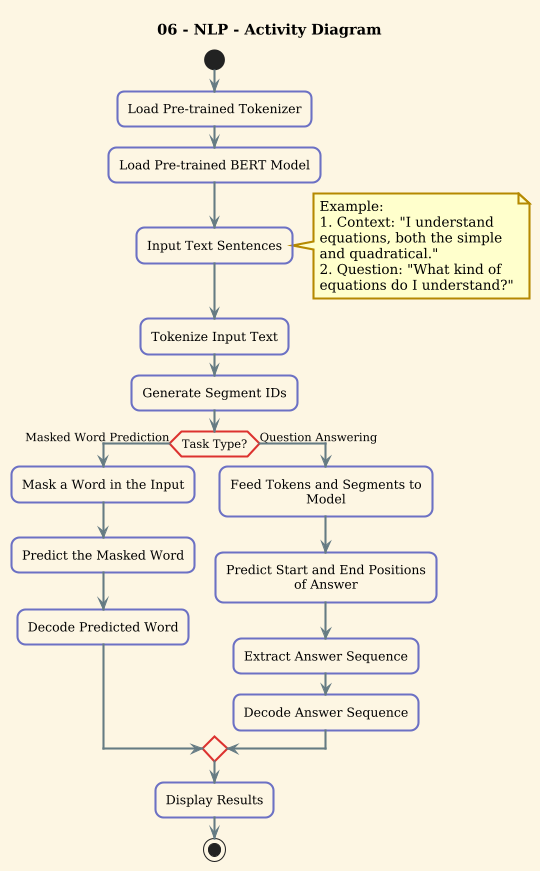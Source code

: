 @startuml  06_activity
title 06 - NLP - Activity Diagram
!theme sunlust

start

:Load Pre-trained Tokenizer;
:Load Pre-trained BERT Model;

:Input Text Sentences;
note right
Example:
1. Context: "I understand equations, both the simple and quadratical."
2. Question: "What kind of equations do I understand?"
end note

:Tokenize Input Text;
:Generate Segment IDs;

if (Task Type?) then (Masked Word Prediction)
    :Mask a Word in the Input;
    :Predict the Masked Word;
    :Decode Predicted Word;
else (Question Answering)
    :Feed Tokens and Segments to Model;
    :Predict Start and End Positions of Answer;
    :Extract Answer Sequence;
    :Decode Answer Sequence;
endif

:Display Results;

stop
@enduml